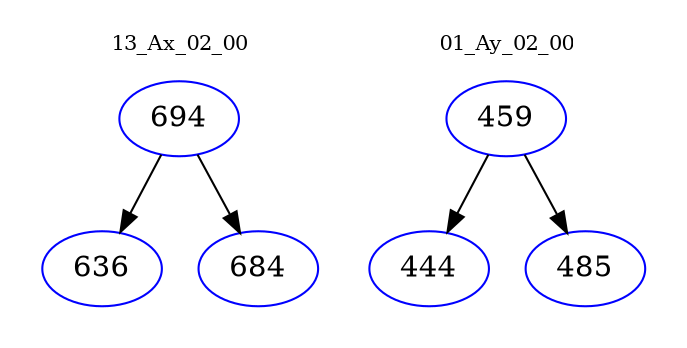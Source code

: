 digraph{
subgraph cluster_0 {
color = white
label = "13_Ax_02_00";
fontsize=10;
T0_694 [label="694", color="blue"]
T0_694 -> T0_636 [color="black"]
T0_636 [label="636", color="blue"]
T0_694 -> T0_684 [color="black"]
T0_684 [label="684", color="blue"]
}
subgraph cluster_1 {
color = white
label = "01_Ay_02_00";
fontsize=10;
T1_459 [label="459", color="blue"]
T1_459 -> T1_444 [color="black"]
T1_444 [label="444", color="blue"]
T1_459 -> T1_485 [color="black"]
T1_485 [label="485", color="blue"]
}
}
